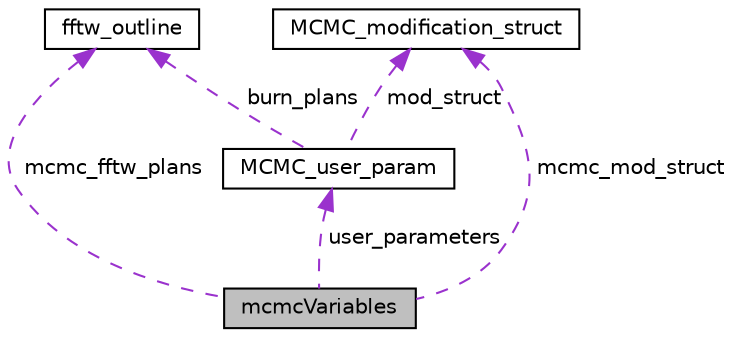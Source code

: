 digraph "mcmcVariables"
{
  edge [fontname="Helvetica",fontsize="10",labelfontname="Helvetica",labelfontsize="10"];
  node [fontname="Helvetica",fontsize="10",shape=record];
  Node1 [label="mcmcVariables",height=0.2,width=0.4,color="black", fillcolor="grey75", style="filled", fontcolor="black"];
  Node2 -> Node1 [dir="back",color="darkorchid3",fontsize="10",style="dashed",label=" user_parameters" ,fontname="Helvetica"];
  Node2 [label="MCMC_user_param",height=0.2,width=0.4,color="black", fillcolor="white", style="filled",URL="$de/d65/structMCMC__user__param.html"];
  Node3 -> Node2 [dir="back",color="darkorchid3",fontsize="10",style="dashed",label=" burn_plans" ,fontname="Helvetica"];
  Node3 [label="fftw_outline",height=0.2,width=0.4,color="black", fillcolor="white", style="filled",URL="$d3/d20/structfftw__outline.html"];
  Node4 -> Node2 [dir="back",color="darkorchid3",fontsize="10",style="dashed",label=" mod_struct" ,fontname="Helvetica"];
  Node4 [label="MCMC_modification_struct",height=0.2,width=0.4,color="black", fillcolor="white", style="filled",URL="$dd/da5/structMCMC__modification__struct.html"];
  Node3 -> Node1 [dir="back",color="darkorchid3",fontsize="10",style="dashed",label=" mcmc_fftw_plans" ,fontname="Helvetica"];
  Node4 -> Node1 [dir="back",color="darkorchid3",fontsize="10",style="dashed",label=" mcmc_mod_struct" ,fontname="Helvetica"];
}
